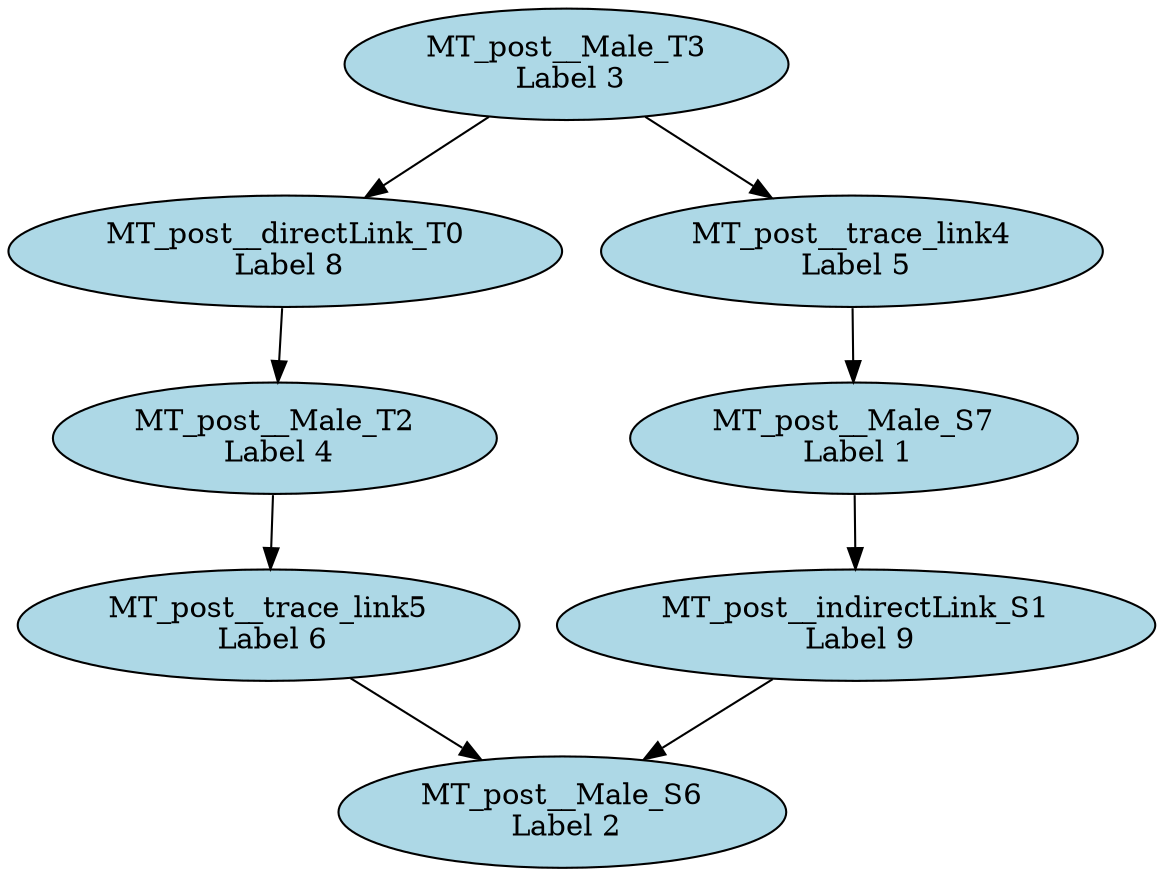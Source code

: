 digraph ruleCombinator_rewrite_HMM2MM_combine_0RHS {
"MT_post__directLink_T0\n Label 8" [style=filled, fillcolor=lightblue];
"MT_post__indirectLink_S1\n Label 9" [style=filled, fillcolor=lightblue];
"MT_post__Male_T2\n Label 4" [style=filled, fillcolor=lightblue];
"MT_post__Male_T3\n Label 3" [style=filled, fillcolor=lightblue];
"MT_post__trace_link4\n Label 5" [style=filled, fillcolor=lightblue];
"MT_post__trace_link5\n Label 6" [style=filled, fillcolor=lightblue];
"MT_post__Male_S6\n Label 2" [style=filled, fillcolor=lightblue];
"MT_post__Male_S7\n Label 1" [style=filled, fillcolor=lightblue];
"MT_post__Male_T3\n Label 3" -> "MT_post__directLink_T0\n Label 8";
"MT_post__directLink_T0\n Label 8" -> "MT_post__Male_T2\n Label 4";
"MT_post__Male_T2\n Label 4" -> "MT_post__trace_link5\n Label 6";
"MT_post__Male_T3\n Label 3" -> "MT_post__trace_link4\n Label 5";
"MT_post__trace_link4\n Label 5" -> "MT_post__Male_S7\n Label 1";
"MT_post__trace_link5\n Label 6" -> "MT_post__Male_S6\n Label 2";
"MT_post__indirectLink_S1\n Label 9" -> "MT_post__Male_S6\n Label 2";
"MT_post__Male_S7\n Label 1" -> "MT_post__indirectLink_S1\n Label 9";
}
